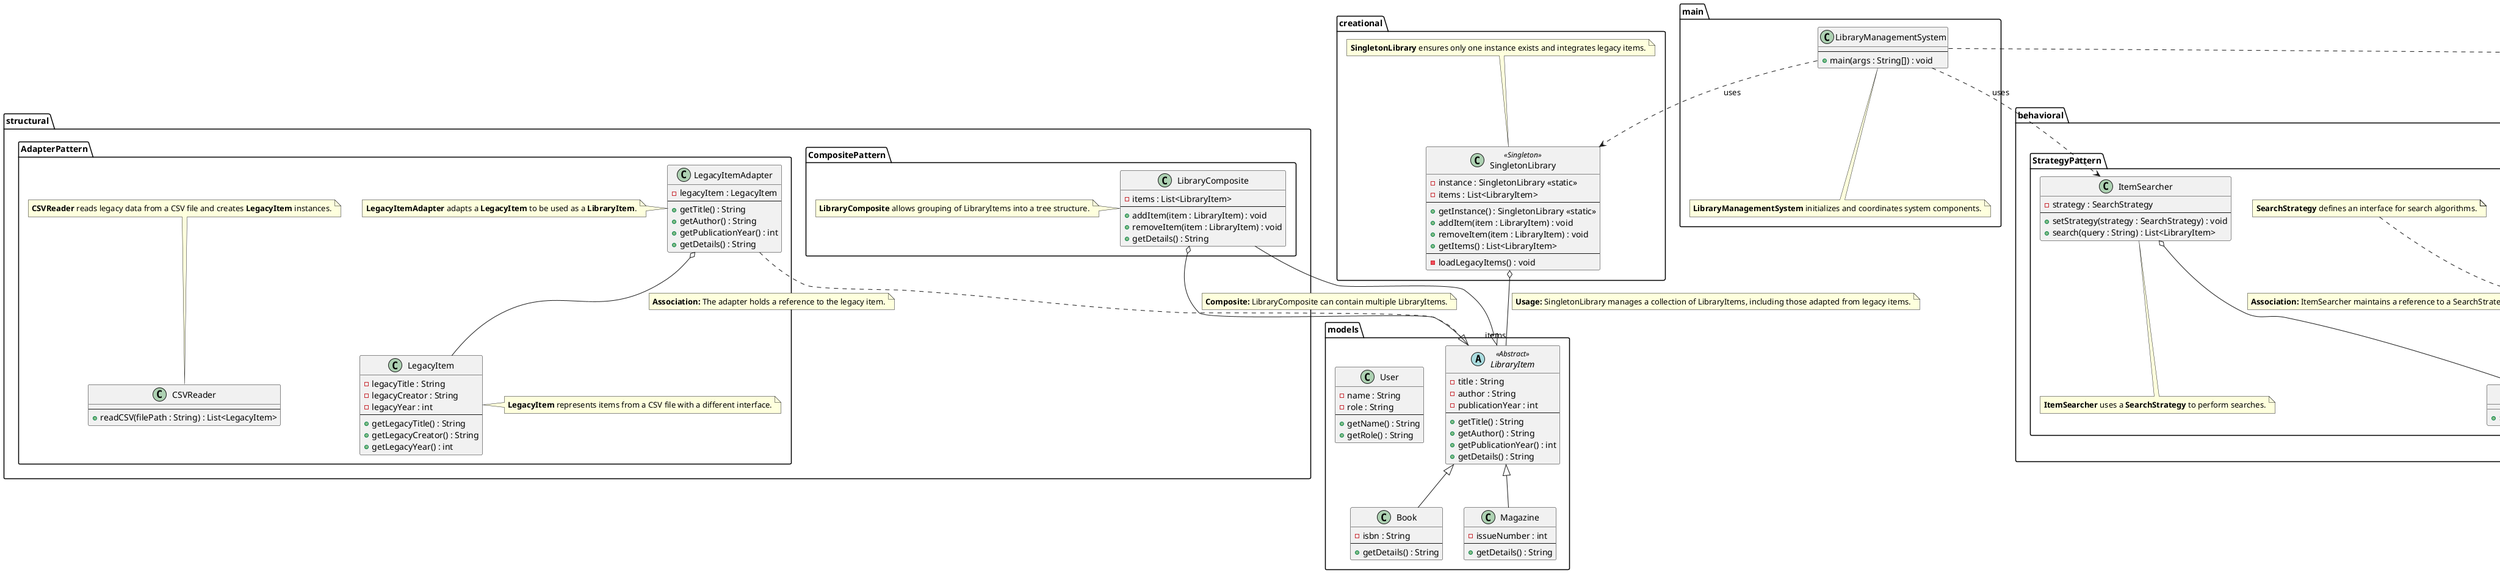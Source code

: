 @startuml

' === Models Package ===
package "models" <<Folder>> {
    ' Abstract class representing a generic library item
    abstract class LibraryItem <<Abstract>> {
        - title : String
        - author : String
        - publicationYear : int
        --
        + getTitle() : String
        + getAuthor() : String
        + getPublicationYear() : int
        + getDetails() : String
    }

    ' Class representing a book
    class Book {
        - isbn : String
        --
        + getDetails() : String
    }

    ' Class representing a magazine
    class Magazine {
        - issueNumber : int
        --
        + getDetails() : String
    }

    ' Class representing a user of the library system
    class User {
        - name : String
        - role : String
        --
        + getName() : String
        + getRole() : String
    }

    ' Inheritance relationships
    LibraryItem <|-- Book
    LibraryItem <|-- Magazine
}

' === Creational Package ===
' Singleton pattern
package "creational" <<Folder>> {
    ' SingletonLibrary class
    class SingletonLibrary <<Singleton>> {
        - instance : SingletonLibrary <<static>>
        - items : List<LibraryItem>
        --
        + getInstance() : SingletonLibrary <<static>>
        + addItem(item : LibraryItem) : void
        + removeItem(item : LibraryItem) : void
        + getItems() : List<LibraryItem>
        --
        - loadLegacyItems() : void
    }

    ' Note
    note top of SingletonLibrary
        <b>SingletonLibrary</b> ensures only one instance exists and integrates legacy items.
    end note
}

' SingletonLibrary relationships
SingletonLibrary o-- "items" LibraryItem

note on link
    <b>Usage:</b> SingletonLibrary manages a collection of LibraryItems, including those adapted from legacy items.
end note

' === Structural Package ===
' Adapter and Composite patterns
package "structural" <<Folder>> {
    ' Adapter pattern
    package "AdapterPattern" <<Folder>> {
        ' LegacyItem class
        class LegacyItem {
            - legacyTitle : String
            - legacyCreator : String
            - legacyYear : int
            --
            + getLegacyTitle() : String
            + getLegacyCreator() : String
            + getLegacyYear() : int
        }
        note right of LegacyItem
            <b>LegacyItem</b> represents items from a CSV file with a different interface.
        end note

        ' CSVReader class
        class CSVReader {
            --
            + readCSV(filePath : String) : List<LegacyItem>
        }
        note top of CSVReader
            <b>CSVReader</b> reads legacy data from a CSV file and creates <b>LegacyItem</b> instances.
        end note
        ' CSVReader relationships
        class LegacyItemAdapter {
            - legacyItem : LegacyItem
            --
            + getTitle() : String
            + getAuthor() : String
            + getPublicationYear() : int
            + getDetails() : String
        }
        note left of LegacyItemAdapter
            <b>LegacyItemAdapter</b> adapts a <b>LegacyItem</b> to be used as a <b>LibraryItem</b>.
        end note

        ' Implementation and relationships
        LegacyItemAdapter ..|> LibraryItem
        LegacyItemAdapter o-- LegacyItem
        note on link
            <b>Association:</b> The adapter holds a reference to the legacy item.
        end note
    }

    ' Composite pattern
    package "CompositePattern" <<Folder>> {
        ' LibraryComposite class
        class LibraryComposite {
            - items : List<LibraryItem>
            --
            + addItem(item : LibraryItem) : void
            + removeItem(item : LibraryItem) : void
            + getDetails() : String
        }
        note left of LibraryComposite
            <b>LibraryComposite</b> allows grouping of LibraryItems into a tree structure.
        end note

        ' Inheritance and aggregation relationships
        LibraryItem <|-- LibraryComposite
        LibraryComposite o-- LibraryItem
        note on link
            <b>Composite:</b> LibraryComposite can contain multiple LibraryItems.
        end note
    }
}

' === Behavioral Package ===
package "behavioral" <<Folder>> {
    package "ObserverPattern" <<Folder>> {
        interface Subject {
            + registerObserver(observer : Observer) : void
            + removeObserver(observer : Observer) : void
            + notifyObservers() : void
        }
        note top of Subject
            <b>Subject</b> maintains a list of observers and notifies them of changes.
        end note

        interface Observer {
            + update() : void
        }
        note top of Observer
            <b>Observer</b> defines an updating interface for objects that should be notified.
        end note

        class Library {
            - observers : List<Observer>
            --
            + registerObserver(observer : Observer) : void
            + removeObserver(observer : Observer) : void
            + notifyObservers() : void
            + addItem(item : LibraryItem) : void
            + removeItem(item : LibraryItem) : void
        }
        note left of Library
            <b>Library</b> implements <b>Subject</b> and notifies observers of changes.
        end note

        class UserObserver {
            - name : String
            --
            + update() : void
        }
        note right of UserObserver
            <b>UserObserver</b> implements <b>Observer</b> and receives updates from the Library.
        end note

        Library ..|> Subject
        UserObserver ..|> Observer
        Library o-- Observer
        note on link
            <b>Association:</b> Library maintains a list of Observers.
        end note
    }

    package "StrategyPattern" <<Folder>> {
        interface SearchStrategy {
            + search(query : String) : List<LibraryItem>
        }
        note top of SearchStrategy
            <b>SearchStrategy</b> defines an interface for search algorithms.
        end note

        class TitleSearchStrategy {
            + search(query : String) : List<LibraryItem>
        }
        note left of TitleSearchStrategy
            Searches LibraryItems by <i>title</i>.
        end note

        class AuthorSearchStrategy {
            + search(query : String) : List<LibraryItem>
        }
        note right of AuthorSearchStrategy
            Searches LibraryItems by <i>author</i>.
        end note

        TitleSearchStrategy ..|> SearchStrategy
        AuthorSearchStrategy ..|> SearchStrategy

        class ItemSearcher {
            - strategy : SearchStrategy
            --
            + setStrategy(strategy : SearchStrategy) : void
            + search(query : String) : List<LibraryItem>
        }
        note bottom of ItemSearcher
            <b>ItemSearcher</b> uses a <b>SearchStrategy</b> to perform searches.
        end note

        ItemSearcher o-- SearchStrategy
        note on link
            <b>Association:</b> ItemSearcher maintains a reference to a SearchStrategy.
        end note
    }
}

' === Services Package ===
package "services" <<Folder>> {
    class ItemReserver {
        --
        + reserveItem(item : LibraryItem, user : User) : void
        + returnItem(item : LibraryItem, user : User) : void
    }
    note bottom of ItemReserver
        <b>ItemReserver</b> handles the reservation and return of Borrowable items.
    end note

    ItemReserver ..> Borrowable : uses
}

' === Main Package ===
package "main" <<Folder>> {
    class LibraryManagementSystem {
        --
        + main(args : String[]) : void
    }
    note bottom of LibraryManagementSystem
        <b>LibraryManagementSystem</b> initializes and coordinates system components.
    end note

    LibraryManagementSystem ..> SingletonLibrary : uses
    LibraryManagementSystem ..> ItemSearcher : uses
    LibraryManagementSystem ..> ItemReserver : uses
}

@enduml